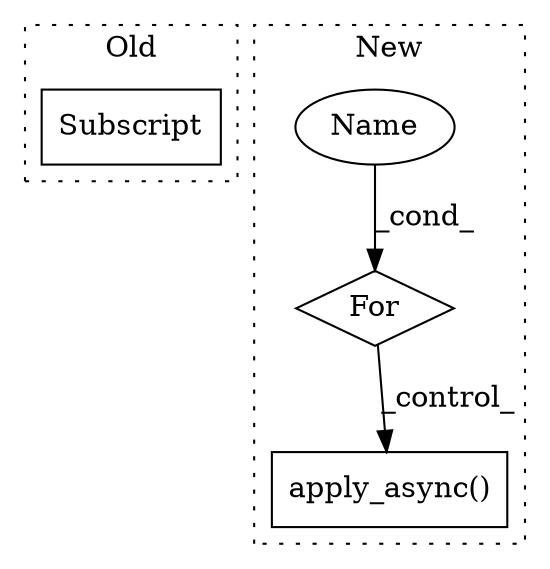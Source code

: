 digraph G {
subgraph cluster0 {
1 [label="Subscript" a="63" s="1273,0" l="13,0" shape="box"];
label = "Old";
style="dotted";
}
subgraph cluster1 {
2 [label="apply_async()" a="75" s="1253,1284" l="25,76" shape="box"];
3 [label="For" a="107" s="1204,1243" l="4,10" shape="diamond"];
4 [label="Name" a="87" s="1208" l="15" shape="ellipse"];
label = "New";
style="dotted";
}
3 -> 2 [label="_control_"];
4 -> 3 [label="_cond_"];
}